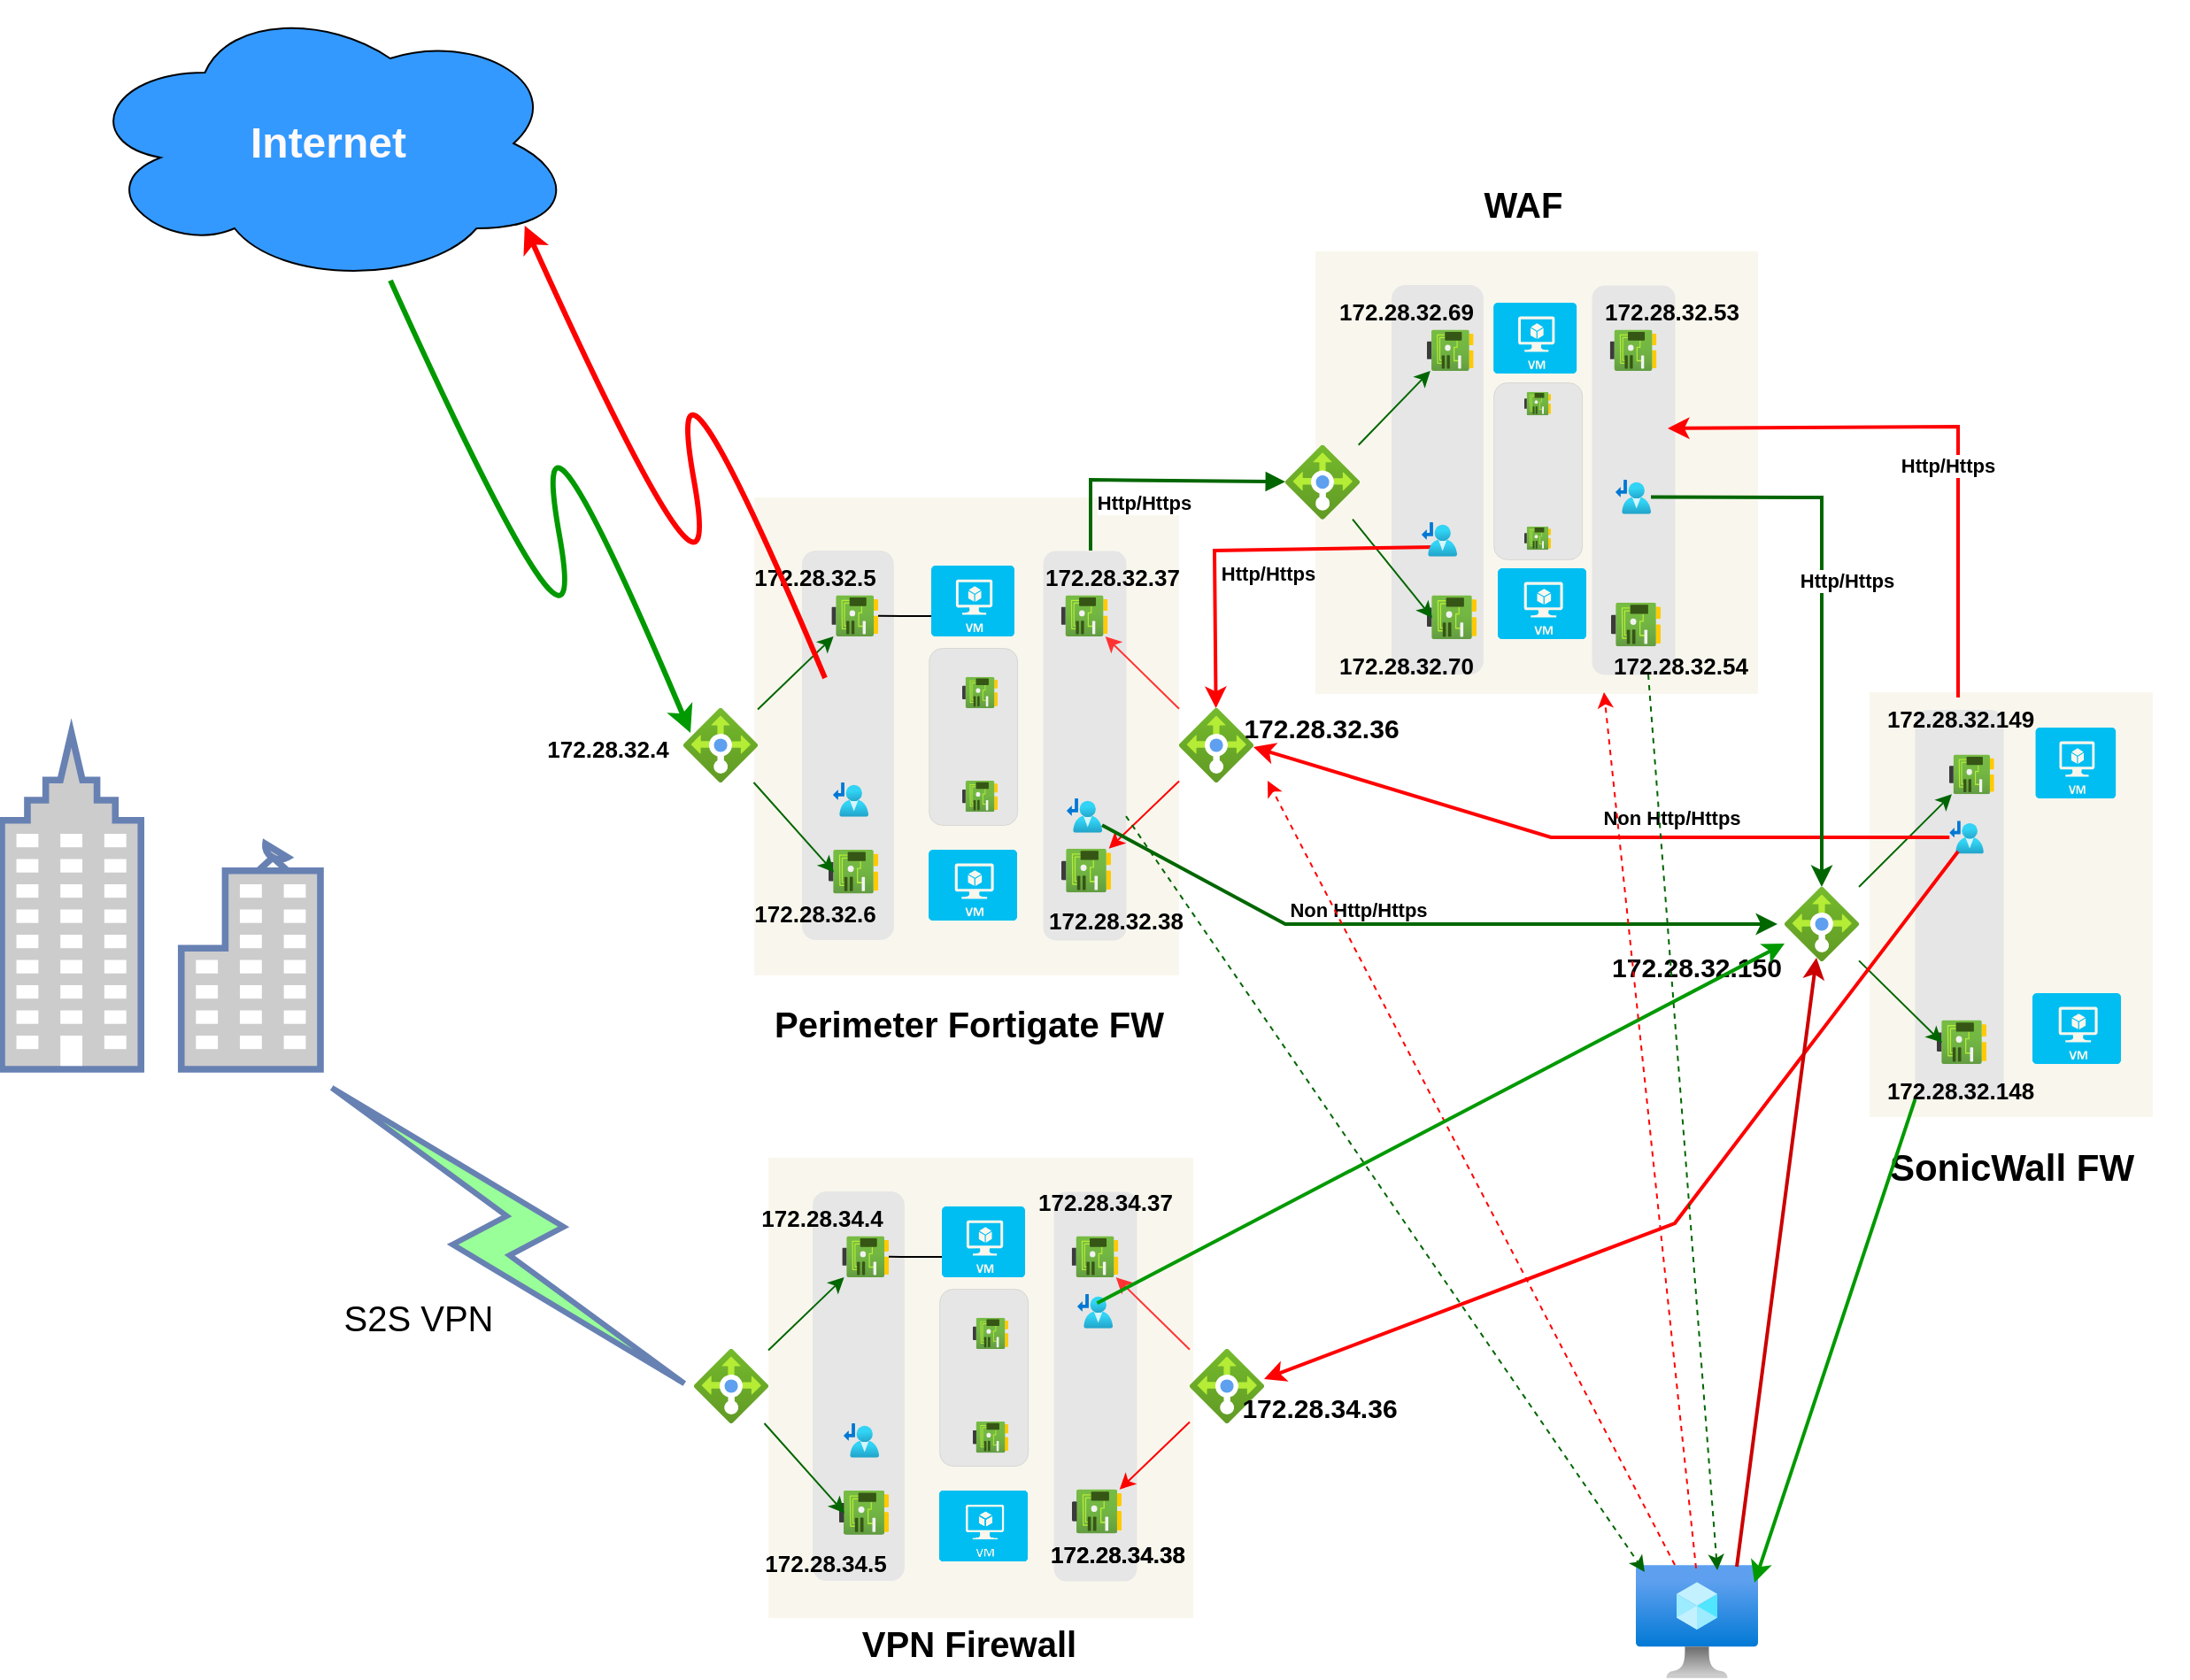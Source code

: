 <mxfile version="20.8.6" type="github">
  <diagram id="i_cl4AShtwmAQDiyPVz0" name="Page-1">
    <mxGraphModel dx="4797" dy="3709" grid="1" gridSize="10" guides="1" tooltips="1" connect="1" arrows="1" fold="1" page="1" pageScale="1" pageWidth="827" pageHeight="1169" background="#ffffff" math="0" shadow="0">
      <root>
        <mxCell id="0" />
        <mxCell id="1" parent="0" />
        <mxCell id="_NbgPAOYJ38VF1XvK5KL-51" value="" style="whiteSpace=wrap;html=1;aspect=fixed;fontSize=24;fillColor=#f9f7ed;strokeColor=none;" parent="1" vertex="1">
          <mxGeometry x="387" y="-49" width="250" height="250" as="geometry" />
        </mxCell>
        <mxCell id="_NbgPAOYJ38VF1XvK5KL-35" value="" style="rounded=0;whiteSpace=wrap;html=1;strokeColor=none;fillColor=#f9f7ed;" parent="1" vertex="1">
          <mxGeometry x="700" y="200" width="160" height="240" as="geometry" />
        </mxCell>
        <mxCell id="_NbgPAOYJ38VF1XvK5KL-33" value="" style="rounded=0;whiteSpace=wrap;html=1;fillColor=#f9f7ed;strokeColor=none;" parent="1" vertex="1">
          <mxGeometry x="70" y="90" width="240" height="270" as="geometry" />
        </mxCell>
        <mxCell id="_NbgPAOYJ38VF1XvK5KL-31" value="" style="rounded=0;whiteSpace=wrap;html=1;dashed=1;dashPattern=1 2;fillColor=#f9f7ed;strokeColor=none;" parent="1" vertex="1">
          <mxGeometry x="78" y="463" width="240" height="260" as="geometry" />
        </mxCell>
        <mxCell id="dSrJtow9eJ3Rqq7BlYT7-24" value="" style="aspect=fixed;html=1;points=[];align=center;image;fontSize=12;image=img/lib/azure2/networking/Load_Balancers.svg;" parent="1" vertex="1">
          <mxGeometry x="30" y="209" width="42" height="42" as="geometry" />
        </mxCell>
        <mxCell id="dSrJtow9eJ3Rqq7BlYT7-30" value="" style="group;" parent="1" vertex="1" connectable="0">
          <mxGeometry x="140" y="130" width="188.58" height="213.71" as="geometry" />
        </mxCell>
        <mxCell id="dSrJtow9eJ3Rqq7BlYT7-40" value="" style="rounded=1;whiteSpace=wrap;html=1;strokeColor=none;fillColor=#E6E6E6;" parent="dSrJtow9eJ3Rqq7BlYT7-30" vertex="1">
          <mxGeometry x="-43" y="-10" width="51.95" height="220" as="geometry" />
        </mxCell>
        <mxCell id="dSrJtow9eJ3Rqq7BlYT7-34" value="" style="rounded=1;whiteSpace=wrap;html=1;strokeColor=none;strokeWidth=0;fillColor=#E6E6E6;" parent="dSrJtow9eJ3Rqq7BlYT7-30" vertex="1">
          <mxGeometry x="93.02" y="-10" width="46.98" height="220" as="geometry" />
        </mxCell>
        <mxCell id="dSrJtow9eJ3Rqq7BlYT7-3" value="" style="verticalLabelPosition=bottom;html=1;verticalAlign=top;align=center;strokeColor=none;fillColor=#00BEF2;shape=mxgraph.azure.virtual_machine;" parent="dSrJtow9eJ3Rqq7BlYT7-30" vertex="1">
          <mxGeometry x="30.004" y="-1.49" width="46.98" height="40" as="geometry" />
        </mxCell>
        <mxCell id="dSrJtow9eJ3Rqq7BlYT7-29" value="" style="aspect=fixed;html=1;points=[];align=center;image;fontSize=12;image=img/lib/azure2/networking/Network_Interfaces.svg;strokeColor=none;" parent="dSrJtow9eJ3Rqq7BlYT7-30" vertex="1">
          <mxGeometry x="103.356" y="15.29" width="26.309" height="23.217" as="geometry" />
        </mxCell>
        <mxCell id="dSrJtow9eJ3Rqq7BlYT7-25" value="" style="aspect=fixed;html=1;points=[];align=center;image;fontSize=12;image=img/lib/azure2/networking/Route_Tables.svg;" parent="dSrJtow9eJ3Rqq7BlYT7-30" vertex="1">
          <mxGeometry x="106.51" y="130" width="20" height="19.38" as="geometry" />
        </mxCell>
        <mxCell id="dSrJtow9eJ3Rqq7BlYT7-58" value="" style="rounded=1;whiteSpace=wrap;html=1;strokeColor=default;strokeWidth=0;fillColor=#E6E6E6;" parent="dSrJtow9eJ3Rqq7BlYT7-30" vertex="1">
          <mxGeometry x="28.58" y="45" width="50" height="100" as="geometry" />
        </mxCell>
        <mxCell id="dSrJtow9eJ3Rqq7BlYT7-26" value="" style="aspect=fixed;html=1;points=[];align=center;image;fontSize=12;image=img/lib/azure2/networking/Network_Interfaces.svg;" parent="dSrJtow9eJ3Rqq7BlYT7-30" vertex="1">
          <mxGeometry x="-28" y="159" width="28" height="24.71" as="geometry" />
        </mxCell>
        <mxCell id="dSrJtow9eJ3Rqq7BlYT7-31" value="" style="group;rotation=90;" parent="dSrJtow9eJ3Rqq7BlYT7-30" vertex="1" connectable="0">
          <mxGeometry x="-11.49" y="159" width="138" height="44.09" as="geometry" />
        </mxCell>
        <mxCell id="dSrJtow9eJ3Rqq7BlYT7-2" value="" style="verticalLabelPosition=bottom;html=1;verticalAlign=top;align=center;strokeColor=none;fillColor=#00BEF2;shape=mxgraph.azure.virtual_machine;" parent="dSrJtow9eJ3Rqq7BlYT7-31" vertex="1">
          <mxGeometry x="40" width="50" height="40" as="geometry" />
        </mxCell>
        <mxCell id="dSrJtow9eJ3Rqq7BlYT7-28" value="" style="aspect=fixed;html=1;points=[];align=center;image;fontSize=12;image=img/lib/azure2/networking/Network_Interfaces.svg;" parent="dSrJtow9eJ3Rqq7BlYT7-31" vertex="1">
          <mxGeometry x="115" y="-0.62" width="28" height="24.71" as="geometry" />
        </mxCell>
        <mxCell id="dSrJtow9eJ3Rqq7BlYT7-32" value="" style="aspect=fixed;html=1;points=[];align=center;image;fontSize=12;image=img/lib/azure2/networking/Network_Interfaces.svg;strokeColor=default;" parent="dSrJtow9eJ3Rqq7BlYT7-31" vertex="1">
          <mxGeometry x="59" y="-39" width="20" height="17.64" as="geometry" />
        </mxCell>
        <mxCell id="dSrJtow9eJ3Rqq7BlYT7-33" value="" style="aspect=fixed;html=1;points=[];align=center;image;fontSize=12;image=img/lib/azure2/networking/Network_Interfaces.svg;" parent="dSrJtow9eJ3Rqq7BlYT7-30" vertex="1">
          <mxGeometry x="47.51" y="61.35" width="20" height="17.65" as="geometry" />
        </mxCell>
        <mxCell id="dSrJtow9eJ3Rqq7BlYT7-27" value="" style="aspect=fixed;html=1;points=[];align=center;image;fontSize=12;image=img/lib/azure2/networking/Network_Interfaces.svg;" parent="dSrJtow9eJ3Rqq7BlYT7-30" vertex="1">
          <mxGeometry x="-26.31" y="15.29" width="26.309" height="23.217" as="geometry" />
        </mxCell>
        <mxCell id="dSrJtow9eJ3Rqq7BlYT7-137" value="" style="endArrow=none;html=1;rounded=0;shadow=0;strokeColor=#000000;strokeWidth=1;fillColor=#FF0000;entryX=0;entryY=0.712;entryDx=0;entryDy=0;entryPerimeter=0;" parent="dSrJtow9eJ3Rqq7BlYT7-30" source="dSrJtow9eJ3Rqq7BlYT7-27" target="dSrJtow9eJ3Rqq7BlYT7-3" edge="1">
          <mxGeometry width="50" height="50" relative="1" as="geometry">
            <mxPoint x="60" y="-80" as="sourcePoint" />
            <mxPoint x="110" y="-130" as="targetPoint" />
          </mxGeometry>
        </mxCell>
        <mxCell id="_NbgPAOYJ38VF1XvK5KL-57" value="172.28.32.37" style="text;html=1;align=center;verticalAlign=middle;resizable=0;points=[];autosize=1;strokeColor=none;fillColor=none;fontStyle=1;fontSize=13;" parent="dSrJtow9eJ3Rqq7BlYT7-30" vertex="1">
          <mxGeometry x="81.98" y="-10" width="100" height="30" as="geometry" />
        </mxCell>
        <mxCell id="_NbgPAOYJ38VF1XvK5KL-58" value="172.28.32.38" style="text;html=1;align=center;verticalAlign=middle;resizable=0;points=[];autosize=1;strokeColor=none;fillColor=none;fontStyle=1;fontSize=13;" parent="dSrJtow9eJ3Rqq7BlYT7-30" vertex="1">
          <mxGeometry x="83.58" y="183.71" width="100" height="30" as="geometry" />
        </mxCell>
        <mxCell id="_NbgPAOYJ38VF1XvK5KL-59" value="172.28.32.5" style="text;html=1;align=center;verticalAlign=middle;resizable=0;points=[];autosize=1;strokeColor=none;fillColor=none;fontStyle=1;fontSize=13;" parent="dSrJtow9eJ3Rqq7BlYT7-30" vertex="1">
          <mxGeometry x="-81.05" y="-10" width="90" height="30" as="geometry" />
        </mxCell>
        <mxCell id="_NbgPAOYJ38VF1XvK5KL-60" value="172.28.32.6" style="text;html=1;align=center;verticalAlign=middle;resizable=0;points=[];autosize=1;strokeColor=none;fillColor=none;fontStyle=1;fontSize=13;" parent="dSrJtow9eJ3Rqq7BlYT7-30" vertex="1">
          <mxGeometry x="-81.05" y="180" width="90" height="30" as="geometry" />
        </mxCell>
        <mxCell id="dSrJtow9eJ3Rqq7BlYT7-49" value="" style="aspect=fixed;html=1;points=[];align=center;image;fontSize=12;image=img/lib/azure2/networking/Route_Tables.svg;" parent="1" vertex="1">
          <mxGeometry x="114.51" y="251" width="20" height="19.38" as="geometry" />
        </mxCell>
        <mxCell id="dSrJtow9eJ3Rqq7BlYT7-50" value="" style="edgeStyle=none;orthogonalLoop=1;jettySize=auto;html=1;rounded=0;strokeColor=#006600;" parent="1" source="dSrJtow9eJ3Rqq7BlYT7-24" target="dSrJtow9eJ3Rqq7BlYT7-27" edge="1">
          <mxGeometry width="80" relative="1" as="geometry">
            <mxPoint x="10" y="140" as="sourcePoint" />
            <mxPoint x="90" y="140" as="targetPoint" />
            <Array as="points" />
          </mxGeometry>
        </mxCell>
        <mxCell id="dSrJtow9eJ3Rqq7BlYT7-51" value="" style="endArrow=classic;html=1;rounded=0;entryX=0.107;entryY=0.514;entryDx=0;entryDy=0;entryPerimeter=0;strokeColor=#006600;" parent="1" source="dSrJtow9eJ3Rqq7BlYT7-24" target="dSrJtow9eJ3Rqq7BlYT7-26" edge="1">
          <mxGeometry width="50" height="50" relative="1" as="geometry">
            <mxPoint x="70" y="451" as="sourcePoint" />
            <mxPoint x="120" y="401" as="targetPoint" />
          </mxGeometry>
        </mxCell>
        <mxCell id="dSrJtow9eJ3Rqq7BlYT7-55" value="" style="aspect=fixed;html=1;points=[];align=center;image;fontSize=12;image=img/lib/azure2/networking/Load_Balancers.svg;" parent="1" vertex="1">
          <mxGeometry x="310" y="209" width="42" height="42" as="geometry" />
        </mxCell>
        <mxCell id="dSrJtow9eJ3Rqq7BlYT7-56" value="" style="edgeStyle=none;orthogonalLoop=1;jettySize=auto;html=1;rounded=0;strokeColor=#FF3333;" parent="1" source="dSrJtow9eJ3Rqq7BlYT7-55" target="dSrJtow9eJ3Rqq7BlYT7-29" edge="1">
          <mxGeometry width="80" relative="1" as="geometry">
            <mxPoint x="290" y="137.98" as="sourcePoint" />
            <mxPoint x="430" y="175.029" as="targetPoint" />
            <Array as="points" />
          </mxGeometry>
        </mxCell>
        <mxCell id="dSrJtow9eJ3Rqq7BlYT7-57" value="" style="endArrow=classic;html=1;rounded=0;strokeColor=#FF0000;" parent="1" source="dSrJtow9eJ3Rqq7BlYT7-55" target="dSrJtow9eJ3Rqq7BlYT7-28" edge="1">
          <mxGeometry width="50" height="50" relative="1" as="geometry">
            <mxPoint x="350" y="448.98" as="sourcePoint" />
            <mxPoint x="432.996" y="316.971" as="targetPoint" />
          </mxGeometry>
        </mxCell>
        <mxCell id="dSrJtow9eJ3Rqq7BlYT7-59" value="" style="aspect=fixed;html=1;points=[];align=center;image;fontSize=12;image=img/lib/azure2/networking/Load_Balancers.svg;" parent="1" vertex="1">
          <mxGeometry x="370" y="60.36" width="42" height="42" as="geometry" />
        </mxCell>
        <mxCell id="dSrJtow9eJ3Rqq7BlYT7-60" value="" style="group;" parent="1" vertex="1" connectable="0">
          <mxGeometry x="450" y="-20" width="193.02" height="220" as="geometry" />
        </mxCell>
        <mxCell id="dSrJtow9eJ3Rqq7BlYT7-61" value="" style="rounded=1;whiteSpace=wrap;html=1;strokeColor=none;fillColor=#E6E6E6;" parent="dSrJtow9eJ3Rqq7BlYT7-60" vertex="1">
          <mxGeometry x="-20" y="-10" width="51.95" height="220" as="geometry" />
        </mxCell>
        <mxCell id="dSrJtow9eJ3Rqq7BlYT7-62" value="" style="rounded=1;whiteSpace=wrap;html=1;strokeColor=none;strokeWidth=0;fillColor=#E6E6E6;" parent="dSrJtow9eJ3Rqq7BlYT7-60" vertex="1">
          <mxGeometry x="93.02" y="-10" width="46.98" height="220" as="geometry" />
        </mxCell>
        <mxCell id="dSrJtow9eJ3Rqq7BlYT7-63" value="" style="verticalLabelPosition=bottom;html=1;verticalAlign=top;align=center;strokeColor=none;fillColor=#00BEF2;shape=mxgraph.azure.virtual_machine;" parent="dSrJtow9eJ3Rqq7BlYT7-60" vertex="1">
          <mxGeometry x="37.584" width="46.98" height="40" as="geometry" />
        </mxCell>
        <mxCell id="dSrJtow9eJ3Rqq7BlYT7-64" value="" style="aspect=fixed;html=1;points=[];align=center;image;fontSize=12;image=img/lib/azure2/networking/Network_Interfaces.svg;" parent="dSrJtow9eJ3Rqq7BlYT7-60" vertex="1">
          <mxGeometry y="15.29" width="26.309" height="23.217" as="geometry" />
        </mxCell>
        <mxCell id="dSrJtow9eJ3Rqq7BlYT7-65" value="" style="aspect=fixed;html=1;points=[];align=center;image;fontSize=12;image=img/lib/azure2/networking/Network_Interfaces.svg;strokeColor=none;" parent="dSrJtow9eJ3Rqq7BlYT7-60" vertex="1">
          <mxGeometry x="103.356" y="15.29" width="26.309" height="23.217" as="geometry" />
        </mxCell>
        <mxCell id="dSrJtow9eJ3Rqq7BlYT7-66" value="" style="aspect=fixed;html=1;points=[];align=center;image;fontSize=12;image=img/lib/azure2/networking/Route_Tables.svg;" parent="dSrJtow9eJ3Rqq7BlYT7-60" vertex="1">
          <mxGeometry x="106.51" y="100" width="20" height="19.38" as="geometry" />
        </mxCell>
        <mxCell id="dSrJtow9eJ3Rqq7BlYT7-67" value="" style="rounded=1;whiteSpace=wrap;html=1;strokeColor=default;strokeWidth=0;fillColor=#E6E6E6;" parent="dSrJtow9eJ3Rqq7BlYT7-60" vertex="1">
          <mxGeometry x="37.58" y="45" width="50" height="100" as="geometry" />
        </mxCell>
        <mxCell id="_NbgPAOYJ38VF1XvK5KL-69" value="172.28.32.69" style="text;html=1;align=center;verticalAlign=middle;resizable=0;points=[];autosize=1;strokeColor=none;fillColor=none;fontStyle=1;fontSize=13;" parent="dSrJtow9eJ3Rqq7BlYT7-60" vertex="1">
          <mxGeometry x="-62.42" y="-10" width="100" height="30" as="geometry" />
        </mxCell>
        <mxCell id="_NbgPAOYJ38VF1XvK5KL-70" value="172.28.32.70" style="text;html=1;align=center;verticalAlign=middle;resizable=0;points=[];autosize=1;strokeColor=none;fillColor=none;fontStyle=1;fontSize=13;" parent="dSrJtow9eJ3Rqq7BlYT7-60" vertex="1">
          <mxGeometry x="-62.42" y="190" width="100" height="30" as="geometry" />
        </mxCell>
        <mxCell id="_NbgPAOYJ38VF1XvK5KL-71" value="172.28.32.53" style="text;html=1;align=center;verticalAlign=middle;resizable=0;points=[];autosize=1;strokeColor=none;fillColor=none;fontStyle=1;fontSize=13;" parent="dSrJtow9eJ3Rqq7BlYT7-60" vertex="1">
          <mxGeometry x="87.58" y="-10" width="100" height="30" as="geometry" />
        </mxCell>
        <mxCell id="_NbgPAOYJ38VF1XvK5KL-72" value="172.28.32.54" style="text;html=1;align=center;verticalAlign=middle;resizable=0;points=[];autosize=1;strokeColor=none;fillColor=none;fontStyle=1;fontSize=13;" parent="dSrJtow9eJ3Rqq7BlYT7-60" vertex="1">
          <mxGeometry x="93.02" y="190" width="100" height="30" as="geometry" />
        </mxCell>
        <mxCell id="dSrJtow9eJ3Rqq7BlYT7-68" value="" style="group;rotation=90;" parent="1" vertex="1" connectable="0">
          <mxGeometry x="450" y="130" width="138" height="44.09" as="geometry" />
        </mxCell>
        <mxCell id="dSrJtow9eJ3Rqq7BlYT7-69" value="" style="verticalLabelPosition=bottom;html=1;verticalAlign=top;align=center;strokeColor=none;fillColor=#00BEF2;shape=mxgraph.azure.virtual_machine;" parent="dSrJtow9eJ3Rqq7BlYT7-68" vertex="1">
          <mxGeometry x="40" width="50" height="40" as="geometry" />
        </mxCell>
        <mxCell id="dSrJtow9eJ3Rqq7BlYT7-70" value="" style="aspect=fixed;html=1;points=[];align=center;image;fontSize=12;image=img/lib/azure2/networking/Network_Interfaces.svg;" parent="dSrJtow9eJ3Rqq7BlYT7-68" vertex="1">
          <mxGeometry y="15.29" width="28" height="24.71" as="geometry" />
        </mxCell>
        <mxCell id="dSrJtow9eJ3Rqq7BlYT7-71" value="" style="aspect=fixed;html=1;points=[];align=center;image;fontSize=12;image=img/lib/azure2/networking/Network_Interfaces.svg;" parent="dSrJtow9eJ3Rqq7BlYT7-68" vertex="1">
          <mxGeometry x="104" y="19.38" width="28" height="24.71" as="geometry" />
        </mxCell>
        <mxCell id="dSrJtow9eJ3Rqq7BlYT7-72" value="" style="aspect=fixed;html=1;points=[];align=center;image;fontSize=12;image=img/lib/azure2/networking/Network_Interfaces.svg;strokeColor=default;" parent="1" vertex="1">
          <mxGeometry x="505" y="106.36" width="15" height="13.23" as="geometry" />
        </mxCell>
        <mxCell id="dSrJtow9eJ3Rqq7BlYT7-73" value="" style="aspect=fixed;html=1;points=[];align=center;image;fontSize=12;image=img/lib/azure2/networking/Network_Interfaces.svg;" parent="1" vertex="1">
          <mxGeometry x="505" y="30.35" width="15" height="13.24" as="geometry" />
        </mxCell>
        <mxCell id="dSrJtow9eJ3Rqq7BlYT7-75" value="" style="edgeStyle=none;orthogonalLoop=1;jettySize=auto;html=1;rounded=0;strokeColor=#006600;" parent="1" source="dSrJtow9eJ3Rqq7BlYT7-59" target="dSrJtow9eJ3Rqq7BlYT7-64" edge="1">
          <mxGeometry width="80" relative="1" as="geometry">
            <mxPoint x="310" y="-21" as="sourcePoint" />
            <mxPoint x="390" y="-21" as="targetPoint" />
            <Array as="points" />
          </mxGeometry>
        </mxCell>
        <mxCell id="dSrJtow9eJ3Rqq7BlYT7-76" value="" style="endArrow=classic;html=1;rounded=0;entryX=0.107;entryY=0.514;entryDx=0;entryDy=0;entryPerimeter=0;strokeColor=#006600;" parent="1" source="dSrJtow9eJ3Rqq7BlYT7-59" target="dSrJtow9eJ3Rqq7BlYT7-70" edge="1">
          <mxGeometry width="50" height="50" relative="1" as="geometry">
            <mxPoint x="370" y="290" as="sourcePoint" />
            <mxPoint x="420" y="240" as="targetPoint" />
          </mxGeometry>
        </mxCell>
        <mxCell id="dSrJtow9eJ3Rqq7BlYT7-101" value="" style="aspect=fixed;html=1;points=[];align=center;image;fontSize=12;image=img/lib/azure2/networking/Load_Balancers.svg;" parent="1" vertex="1">
          <mxGeometry x="652" y="310" width="42" height="42" as="geometry" />
        </mxCell>
        <mxCell id="dSrJtow9eJ3Rqq7BlYT7-102" value="" style="group;" parent="1" vertex="1" connectable="0">
          <mxGeometry x="745" y="220" width="135" height="220" as="geometry" />
        </mxCell>
        <mxCell id="dSrJtow9eJ3Rqq7BlYT7-103" value="" style="rounded=1;whiteSpace=wrap;html=1;strokeColor=none;fillColor=#E6E6E6;" parent="dSrJtow9eJ3Rqq7BlYT7-102" vertex="1">
          <mxGeometry x="-19.286" y="-10" width="50.095" height="220" as="geometry" />
        </mxCell>
        <mxCell id="dSrJtow9eJ3Rqq7BlYT7-105" value="" style="verticalLabelPosition=bottom;html=1;verticalAlign=top;align=center;strokeColor=none;fillColor=#00BEF2;shape=mxgraph.azure.virtual_machine;" parent="dSrJtow9eJ3Rqq7BlYT7-102" vertex="1">
          <mxGeometry x="48.777" width="45.302" height="40" as="geometry" />
        </mxCell>
        <mxCell id="dSrJtow9eJ3Rqq7BlYT7-106" value="" style="aspect=fixed;html=1;points=[];align=center;image;fontSize=12;image=img/lib/azure2/networking/Network_Interfaces.svg;" parent="dSrJtow9eJ3Rqq7BlYT7-102" vertex="1">
          <mxGeometry y="15.29" width="25.369" height="22.388" as="geometry" />
        </mxCell>
        <mxCell id="dSrJtow9eJ3Rqq7BlYT7-116" value="" style="aspect=fixed;html=1;points=[];align=center;image;fontSize=12;image=img/lib/azure2/networking/Route_Tables.svg;" parent="dSrJtow9eJ3Rqq7BlYT7-102" vertex="1">
          <mxGeometry x="0.145" y="52.62" width="19.286" height="18.688" as="geometry" />
        </mxCell>
        <mxCell id="_NbgPAOYJ38VF1XvK5KL-55" value="172.28.32.149" style="text;html=1;align=center;verticalAlign=middle;resizable=0;points=[];autosize=1;strokeColor=none;fillColor=none;fontStyle=1;fontSize=13;" parent="dSrJtow9eJ3Rqq7BlYT7-102" vertex="1">
          <mxGeometry x="-49.24" y="-20" width="110" height="30" as="geometry" />
        </mxCell>
        <mxCell id="_NbgPAOYJ38VF1XvK5KL-56" value="172.28.32.148" style="text;html=1;align=center;verticalAlign=middle;resizable=0;points=[];autosize=1;strokeColor=none;fillColor=none;fontStyle=1;fontSize=13;" parent="dSrJtow9eJ3Rqq7BlYT7-102" vertex="1">
          <mxGeometry x="-49.24" y="190" width="110" height="30" as="geometry" />
        </mxCell>
        <mxCell id="dSrJtow9eJ3Rqq7BlYT7-110" value="" style="group;rotation=90;" parent="1" vertex="1" connectable="0">
          <mxGeometry x="738" y="370" width="138" height="44.09" as="geometry" />
        </mxCell>
        <mxCell id="dSrJtow9eJ3Rqq7BlYT7-111" value="" style="verticalLabelPosition=bottom;html=1;verticalAlign=top;align=center;strokeColor=none;fillColor=#00BEF2;shape=mxgraph.azure.virtual_machine;" parent="dSrJtow9eJ3Rqq7BlYT7-110" vertex="1">
          <mxGeometry x="54" width="50" height="40" as="geometry" />
        </mxCell>
        <mxCell id="dSrJtow9eJ3Rqq7BlYT7-112" value="" style="aspect=fixed;html=1;points=[];align=center;image;fontSize=12;image=img/lib/azure2/networking/Network_Interfaces.svg;" parent="dSrJtow9eJ3Rqq7BlYT7-110" vertex="1">
          <mxGeometry y="15.29" width="28" height="24.71" as="geometry" />
        </mxCell>
        <mxCell id="dSrJtow9eJ3Rqq7BlYT7-117" value="" style="edgeStyle=none;orthogonalLoop=1;jettySize=auto;html=1;rounded=0;strokeColor=#006600;" parent="1" source="dSrJtow9eJ3Rqq7BlYT7-101" target="dSrJtow9eJ3Rqq7BlYT7-106" edge="1">
          <mxGeometry width="80" relative="1" as="geometry">
            <mxPoint x="600" y="219" as="sourcePoint" />
            <mxPoint x="680" y="219" as="targetPoint" />
            <Array as="points" />
          </mxGeometry>
        </mxCell>
        <mxCell id="dSrJtow9eJ3Rqq7BlYT7-118" value="" style="endArrow=classic;html=1;rounded=0;entryX=0.107;entryY=0.514;entryDx=0;entryDy=0;entryPerimeter=0;strokeColor=#006600;" parent="1" source="dSrJtow9eJ3Rqq7BlYT7-101" target="dSrJtow9eJ3Rqq7BlYT7-112" edge="1">
          <mxGeometry width="50" height="50" relative="1" as="geometry">
            <mxPoint x="660" y="530" as="sourcePoint" />
            <mxPoint x="710" y="480" as="targetPoint" />
          </mxGeometry>
        </mxCell>
        <mxCell id="dSrJtow9eJ3Rqq7BlYT7-122" value="" style="endArrow=classic;html=1;rounded=0;strokeColor=#006600;fillColor=#006600;entryX=-0.095;entryY=0.5;entryDx=0;entryDy=0;entryPerimeter=0;strokeWidth=2;" parent="1" source="dSrJtow9eJ3Rqq7BlYT7-25" target="dSrJtow9eJ3Rqq7BlYT7-101" edge="1">
          <mxGeometry width="50" height="50" relative="1" as="geometry">
            <mxPoint x="276.51" y="249.19" as="sourcePoint" />
            <mxPoint x="586.51" y="249.19" as="targetPoint" />
            <Array as="points">
              <mxPoint x="370" y="331" />
            </Array>
          </mxGeometry>
        </mxCell>
        <mxCell id="dSrJtow9eJ3Rqq7BlYT7-123" value="Non Http/Https" style="edgeLabel;html=1;align=center;verticalAlign=top;resizable=0;points=[];fontStyle=1;horizontal=1;" parent="dSrJtow9eJ3Rqq7BlYT7-122" vertex="1" connectable="0">
          <mxGeometry x="-0.245" relative="1" as="geometry">
            <mxPoint x="9" y="-21" as="offset" />
          </mxGeometry>
        </mxCell>
        <mxCell id="dSrJtow9eJ3Rqq7BlYT7-124" value="" style="endArrow=classic;html=1;rounded=0;strokeColor=#FF0000;fillColor=#FF0000;entryX=1;entryY=0.524;entryDx=0;entryDy=0;entryPerimeter=0;strokeWidth=2;" parent="1" source="dSrJtow9eJ3Rqq7BlYT7-116" target="dSrJtow9eJ3Rqq7BlYT7-55" edge="1">
          <mxGeometry width="50" height="50" relative="1" as="geometry">
            <mxPoint x="480" y="470" as="sourcePoint" />
            <mxPoint x="851.5" y="551.81" as="targetPoint" />
            <Array as="points">
              <mxPoint x="520" y="282" />
            </Array>
          </mxGeometry>
        </mxCell>
        <mxCell id="dSrJtow9eJ3Rqq7BlYT7-125" value="Non Http/Https" style="edgeLabel;html=1;align=center;verticalAlign=top;resizable=0;points=[];fontStyle=1;horizontal=1;" parent="dSrJtow9eJ3Rqq7BlYT7-124" vertex="1" connectable="0">
          <mxGeometry x="-0.245" relative="1" as="geometry">
            <mxPoint x="-6" y="-24" as="offset" />
          </mxGeometry>
        </mxCell>
        <mxCell id="dSrJtow9eJ3Rqq7BlYT7-126" value="" style="endArrow=block;html=1;rounded=0;strokeColor=#006600;fillColor=#006600;strokeWidth=2;shadow=0;" parent="1" target="dSrJtow9eJ3Rqq7BlYT7-59" edge="1">
          <mxGeometry width="50" height="50" relative="1" as="geometry">
            <mxPoint x="260" y="120" as="sourcePoint" />
            <mxPoint x="340" y="70" as="targetPoint" />
            <Array as="points">
              <mxPoint x="260" y="80" />
            </Array>
          </mxGeometry>
        </mxCell>
        <mxCell id="dSrJtow9eJ3Rqq7BlYT7-127" value="Http/Https" style="edgeLabel;html=1;align=center;verticalAlign=top;resizable=0;points=[];fontStyle=1;horizontal=1;" parent="dSrJtow9eJ3Rqq7BlYT7-126" vertex="1" connectable="0">
          <mxGeometry x="-0.245" relative="1" as="geometry">
            <mxPoint x="13" as="offset" />
          </mxGeometry>
        </mxCell>
        <mxCell id="dSrJtow9eJ3Rqq7BlYT7-130" value="" style="endArrow=classic;html=1;rounded=0;strokeColor=#FF0000;fillColor=#FF0000;exitX=0.4;exitY=0.722;exitDx=0;exitDy=0;exitPerimeter=0;strokeWidth=2;" parent="1" source="dSrJtow9eJ3Rqq7BlYT7-145" target="dSrJtow9eJ3Rqq7BlYT7-55" edge="1">
          <mxGeometry width="50" height="50" relative="1" as="geometry">
            <mxPoint x="434.984" y="170.0" as="sourcePoint" />
            <mxPoint x="347.02" y="182.992" as="targetPoint" />
            <Array as="points">
              <mxPoint x="330" y="120" />
            </Array>
          </mxGeometry>
        </mxCell>
        <mxCell id="dSrJtow9eJ3Rqq7BlYT7-131" value="Http/Https" style="edgeLabel;html=1;align=center;verticalAlign=top;resizable=0;points=[];fontStyle=1;horizontal=1;" parent="dSrJtow9eJ3Rqq7BlYT7-130" vertex="1" connectable="0">
          <mxGeometry x="-0.245" relative="1" as="geometry">
            <mxPoint x="-14" y="1" as="offset" />
          </mxGeometry>
        </mxCell>
        <mxCell id="dSrJtow9eJ3Rqq7BlYT7-134" value="" style="endArrow=classic;html=1;rounded=0;strokeColor=#006600;fillColor=#006600;strokeWidth=2;" parent="1" source="dSrJtow9eJ3Rqq7BlYT7-66" target="dSrJtow9eJ3Rqq7BlYT7-101" edge="1">
          <mxGeometry width="50" height="50" relative="1" as="geometry">
            <mxPoint x="740" y="80" as="sourcePoint" />
            <mxPoint x="1111.5" y="161.81" as="targetPoint" />
            <Array as="points">
              <mxPoint x="673" y="90" />
            </Array>
          </mxGeometry>
        </mxCell>
        <mxCell id="dSrJtow9eJ3Rqq7BlYT7-135" value="Http/Https" style="edgeLabel;html=1;align=center;verticalAlign=top;resizable=0;points=[];fontStyle=1;horizontal=1;" parent="dSrJtow9eJ3Rqq7BlYT7-134" vertex="1" connectable="0">
          <mxGeometry x="-0.245" relative="1" as="geometry">
            <mxPoint x="14" y="11" as="offset" />
          </mxGeometry>
        </mxCell>
        <mxCell id="dSrJtow9eJ3Rqq7BlYT7-139" value="Internet" style="ellipse;shape=cloud;whiteSpace=wrap;html=1;align=center;fillColor=#3399FF;fontColor=#FFFAFB;fontStyle=1;fontSize=24;" parent="1" vertex="1">
          <mxGeometry x="-310" y="-190" width="279" height="160" as="geometry" />
        </mxCell>
        <mxCell id="dSrJtow9eJ3Rqq7BlYT7-144" value="" style="curved=1;endArrow=classic;html=1;rounded=0;entryX=0.095;entryY=0.333;entryDx=0;entryDy=0;entryPerimeter=0;strokeWidth=3;strokeColor=#009900;endFill=1;startArrow=none;startFill=0;" parent="1" source="dSrJtow9eJ3Rqq7BlYT7-139" target="dSrJtow9eJ3Rqq7BlYT7-24" edge="1">
          <mxGeometry width="50" height="50" relative="1" as="geometry">
            <mxPoint x="-84" y="180" as="sourcePoint" />
            <mxPoint x="-34" y="130" as="targetPoint" />
            <Array as="points">
              <mxPoint x="-20" y="223" />
              <mxPoint x="-60" />
            </Array>
          </mxGeometry>
        </mxCell>
        <mxCell id="dSrJtow9eJ3Rqq7BlYT7-145" value="" style="aspect=fixed;html=1;points=[];align=center;image;fontSize=12;image=img/lib/azure2/networking/Route_Tables.svg;" parent="1" vertex="1">
          <mxGeometry x="447" y="104" width="20" height="19.38" as="geometry" />
        </mxCell>
        <mxCell id="dSrJtow9eJ3Rqq7BlYT7-147" value="" style="endArrow=classic;html=1;rounded=0;strokeColor=#FF0000;fillColor=#FF0000;entryX=0.915;entryY=0.368;entryDx=0;entryDy=0;entryPerimeter=0;strokeWidth=2;exitX=0.485;exitY=-0.032;exitDx=0;exitDy=0;exitPerimeter=0;" parent="1" source="dSrJtow9eJ3Rqq7BlYT7-103" target="dSrJtow9eJ3Rqq7BlYT7-62" edge="1">
          <mxGeometry width="50" height="50" relative="1" as="geometry">
            <mxPoint x="810" as="sourcePoint" />
            <mxPoint x="416.855" y="-50.957" as="targetPoint" />
            <Array as="points">
              <mxPoint x="750" y="50" />
            </Array>
          </mxGeometry>
        </mxCell>
        <mxCell id="dSrJtow9eJ3Rqq7BlYT7-148" value="Http/Https" style="edgeLabel;html=1;align=center;verticalAlign=top;resizable=0;points=[];fontStyle=1;horizontal=1;" parent="dSrJtow9eJ3Rqq7BlYT7-147" vertex="1" connectable="0">
          <mxGeometry x="-0.245" relative="1" as="geometry">
            <mxPoint x="-6" y="-24" as="offset" />
          </mxGeometry>
        </mxCell>
        <mxCell id="_NbgPAOYJ38VF1XvK5KL-1" value="" style="aspect=fixed;html=1;points=[];align=center;image;fontSize=12;image=img/lib/azure2/compute/Virtual_Machine.svg;" parent="1" vertex="1">
          <mxGeometry x="568" y="693" width="69" height="64" as="geometry" />
        </mxCell>
        <mxCell id="_NbgPAOYJ38VF1XvK5KL-2" value="" style="endArrow=classic;html=1;rounded=0;strokeColor=#FF0000;dashed=1;exitX=0.319;exitY=0;exitDx=0;exitDy=0;exitPerimeter=0;" parent="1" source="_NbgPAOYJ38VF1XvK5KL-1" edge="1">
          <mxGeometry width="50" height="50" relative="1" as="geometry">
            <mxPoint x="590" y="550" as="sourcePoint" />
            <mxPoint x="360" y="250" as="targetPoint" />
          </mxGeometry>
        </mxCell>
        <mxCell id="_NbgPAOYJ38VF1XvK5KL-4" value="172.28.32.150" style="text;html=1;align=center;verticalAlign=middle;resizable=0;points=[];autosize=1;strokeColor=none;fillColor=none;fontStyle=1;fontSize=15;" parent="1" vertex="1">
          <mxGeometry x="542" y="340" width="120" height="30" as="geometry" />
        </mxCell>
        <mxCell id="_NbgPAOYJ38VF1XvK5KL-5" value="172.28.32.36" style="text;html=1;align=center;verticalAlign=middle;resizable=0;points=[];autosize=1;strokeColor=none;fillColor=none;fontStyle=1;fontSize=15;" parent="1" vertex="1">
          <mxGeometry x="335" y="205" width="110" height="30" as="geometry" />
        </mxCell>
        <mxCell id="_NbgPAOYJ38VF1XvK5KL-6" value="" style="aspect=fixed;html=1;points=[];align=center;image;fontSize=12;image=img/lib/azure2/networking/Load_Balancers.svg;" parent="1" vertex="1">
          <mxGeometry x="36" y="571.004" width="42" height="42" as="geometry" />
        </mxCell>
        <mxCell id="_NbgPAOYJ38VF1XvK5KL-7" value="" style="group;" parent="1" vertex="1" connectable="0">
          <mxGeometry x="146" y="492.004" width="178.58" height="220.996" as="geometry" />
        </mxCell>
        <mxCell id="_NbgPAOYJ38VF1XvK5KL-8" value="" style="rounded=1;whiteSpace=wrap;html=1;strokeColor=none;fillColor=#E6E6E6;" parent="_NbgPAOYJ38VF1XvK5KL-7" vertex="1">
          <mxGeometry x="-43" y="-10" width="51.95" height="220" as="geometry" />
        </mxCell>
        <mxCell id="_NbgPAOYJ38VF1XvK5KL-9" value="" style="rounded=1;whiteSpace=wrap;html=1;strokeColor=none;strokeWidth=0;fillColor=#E6E6E6;" parent="_NbgPAOYJ38VF1XvK5KL-7" vertex="1">
          <mxGeometry x="93.02" y="-10" width="46.98" height="220" as="geometry" />
        </mxCell>
        <mxCell id="_NbgPAOYJ38VF1XvK5KL-12" value="" style="aspect=fixed;html=1;points=[];align=center;image;fontSize=12;image=img/lib/azure2/networking/Route_Tables.svg;" parent="_NbgPAOYJ38VF1XvK5KL-7" vertex="1">
          <mxGeometry x="106.51" y="48" width="20" height="19.38" as="geometry" />
        </mxCell>
        <mxCell id="_NbgPAOYJ38VF1XvK5KL-13" value="" style="rounded=1;whiteSpace=wrap;html=1;strokeColor=default;strokeWidth=0;fillColor=#E6E6E6;" parent="_NbgPAOYJ38VF1XvK5KL-7" vertex="1">
          <mxGeometry x="28.58" y="45" width="50" height="100" as="geometry" />
        </mxCell>
        <mxCell id="_NbgPAOYJ38VF1XvK5KL-14" value="" style="aspect=fixed;html=1;points=[];align=center;image;fontSize=12;image=img/lib/azure2/networking/Network_Interfaces.svg;" parent="_NbgPAOYJ38VF1XvK5KL-7" vertex="1">
          <mxGeometry x="-28" y="159" width="28" height="24.71" as="geometry" />
        </mxCell>
        <mxCell id="_NbgPAOYJ38VF1XvK5KL-15" value="" style="group;rotation=90;" parent="_NbgPAOYJ38VF1XvK5KL-7" vertex="1" connectable="0">
          <mxGeometry x="-11.49" y="159" width="138" height="44.09" as="geometry" />
        </mxCell>
        <mxCell id="_NbgPAOYJ38VF1XvK5KL-16" value="" style="verticalLabelPosition=bottom;html=1;verticalAlign=top;align=center;strokeColor=none;fillColor=#00BEF2;shape=mxgraph.azure.virtual_machine;" parent="_NbgPAOYJ38VF1XvK5KL-15" vertex="1">
          <mxGeometry x="40" width="50" height="40" as="geometry" />
        </mxCell>
        <mxCell id="_NbgPAOYJ38VF1XvK5KL-17" value="" style="aspect=fixed;html=1;points=[];align=center;image;fontSize=12;image=img/lib/azure2/networking/Network_Interfaces.svg;" parent="_NbgPAOYJ38VF1XvK5KL-15" vertex="1">
          <mxGeometry x="115" y="-0.62" width="28" height="24.71" as="geometry" />
        </mxCell>
        <mxCell id="_NbgPAOYJ38VF1XvK5KL-18" value="" style="aspect=fixed;html=1;points=[];align=center;image;fontSize=12;image=img/lib/azure2/networking/Network_Interfaces.svg;strokeColor=default;" parent="_NbgPAOYJ38VF1XvK5KL-15" vertex="1">
          <mxGeometry x="59" y="-39" width="20" height="17.64" as="geometry" />
        </mxCell>
        <mxCell id="ZrtazizJmSrfFoZekFq1-2" value="" style="aspect=fixed;html=1;points=[];align=center;image;fontSize=12;image=img/lib/azure2/networking/Network_Interfaces.svg;" parent="_NbgPAOYJ38VF1XvK5KL-15" vertex="1">
          <mxGeometry x="-16.51" width="28" height="24.71" as="geometry" />
        </mxCell>
        <mxCell id="ZrtazizJmSrfFoZekFq1-3" value="" style="group;rotation=90;" parent="_NbgPAOYJ38VF1XvK5KL-15" vertex="1" connectable="0">
          <mxGeometry width="138" height="44.09" as="geometry" />
        </mxCell>
        <mxCell id="ZrtazizJmSrfFoZekFq1-4" value="" style="verticalLabelPosition=bottom;html=1;verticalAlign=top;align=center;strokeColor=none;fillColor=#00BEF2;shape=mxgraph.azure.virtual_machine;" parent="ZrtazizJmSrfFoZekFq1-3" vertex="1">
          <mxGeometry x="40" width="50" height="40" as="geometry" />
        </mxCell>
        <mxCell id="ZrtazizJmSrfFoZekFq1-5" value="" style="aspect=fixed;html=1;points=[];align=center;image;fontSize=12;image=img/lib/azure2/networking/Network_Interfaces.svg;" parent="ZrtazizJmSrfFoZekFq1-3" vertex="1">
          <mxGeometry x="115" y="-0.62" width="28" height="24.71" as="geometry" />
        </mxCell>
        <mxCell id="ZrtazizJmSrfFoZekFq1-6" value="" style="aspect=fixed;html=1;points=[];align=center;image;fontSize=12;image=img/lib/azure2/networking/Network_Interfaces.svg;strokeColor=default;" parent="ZrtazizJmSrfFoZekFq1-3" vertex="1">
          <mxGeometry x="59" y="-39" width="20" height="17.64" as="geometry" />
        </mxCell>
        <mxCell id="ZrtazizJmSrfFoZekFq1-7" value="" style="aspect=fixed;html=1;points=[];align=center;image;fontSize=12;image=img/lib/azure2/networking/Network_Interfaces.svg;" parent="ZrtazizJmSrfFoZekFq1-3" vertex="1">
          <mxGeometry x="-16.51" width="28" height="24.71" as="geometry" />
        </mxCell>
        <mxCell id="_NbgPAOYJ38VF1XvK5KL-19" value="" style="aspect=fixed;html=1;points=[];align=center;image;fontSize=12;image=img/lib/azure2/networking/Network_Interfaces.svg;" parent="_NbgPAOYJ38VF1XvK5KL-7" vertex="1">
          <mxGeometry x="47.51" y="61.35" width="20" height="17.65" as="geometry" />
        </mxCell>
        <mxCell id="_NbgPAOYJ38VF1XvK5KL-20" value="" style="aspect=fixed;html=1;points=[];align=center;image;fontSize=12;image=img/lib/azure2/networking/Network_Interfaces.svg;" parent="_NbgPAOYJ38VF1XvK5KL-7" vertex="1">
          <mxGeometry x="-26.31" y="15.29" width="26.309" height="23.217" as="geometry" />
        </mxCell>
        <mxCell id="_NbgPAOYJ38VF1XvK5KL-21" value="" style="endArrow=none;html=1;rounded=0;shadow=0;strokeColor=#000000;strokeWidth=1;fillColor=#FF0000;entryX=0;entryY=0.712;entryDx=0;entryDy=0;entryPerimeter=0;" parent="_NbgPAOYJ38VF1XvK5KL-7" source="_NbgPAOYJ38VF1XvK5KL-20" target="_NbgPAOYJ38VF1XvK5KL-10" edge="1">
          <mxGeometry width="50" height="50" relative="1" as="geometry">
            <mxPoint x="60" y="-80" as="sourcePoint" />
            <mxPoint x="110" y="-130" as="targetPoint" />
          </mxGeometry>
        </mxCell>
        <mxCell id="_NbgPAOYJ38VF1XvK5KL-62" value="172.28.34.38" style="text;html=1;align=center;verticalAlign=middle;resizable=0;points=[];autosize=1;strokeColor=none;fillColor=none;fontStyle=1;fontSize=13;" parent="_NbgPAOYJ38VF1XvK5KL-7" vertex="1">
          <mxGeometry x="78.58" y="179.996" width="100" height="30" as="geometry" />
        </mxCell>
        <mxCell id="_NbgPAOYJ38VF1XvK5KL-64" value="172.28.34.5" style="text;html=1;align=center;verticalAlign=middle;resizable=0;points=[];autosize=1;strokeColor=none;fillColor=none;fontStyle=1;fontSize=13;" parent="_NbgPAOYJ38VF1XvK5KL-7" vertex="1">
          <mxGeometry x="-81.05" y="184.996" width="90" height="30" as="geometry" />
        </mxCell>
        <mxCell id="_NbgPAOYJ38VF1XvK5KL-63" value="172.28.34.4" style="text;html=1;align=center;verticalAlign=middle;resizable=0;points=[];autosize=1;strokeColor=none;fillColor=none;fontStyle=1;fontSize=13;" parent="_NbgPAOYJ38VF1XvK5KL-7" vertex="1">
          <mxGeometry x="-83" y="-10.004" width="90" height="30" as="geometry" />
        </mxCell>
        <mxCell id="ZrtazizJmSrfFoZekFq1-1" value="" style="group" parent="_NbgPAOYJ38VF1XvK5KL-7" vertex="1" connectable="0">
          <mxGeometry x="30.004" y="-1.49" width="99.661" height="40" as="geometry" />
        </mxCell>
        <mxCell id="_NbgPAOYJ38VF1XvK5KL-10" value="" style="verticalLabelPosition=bottom;html=1;verticalAlign=top;align=center;strokeColor=none;fillColor=#00BEF2;shape=mxgraph.azure.virtual_machine;" parent="ZrtazizJmSrfFoZekFq1-1" vertex="1">
          <mxGeometry width="46.98" height="40" as="geometry" />
        </mxCell>
        <mxCell id="_NbgPAOYJ38VF1XvK5KL-11" value="" style="aspect=fixed;html=1;points=[];align=center;image;fontSize=12;image=img/lib/azure2/networking/Network_Interfaces.svg;strokeColor=none;" parent="ZrtazizJmSrfFoZekFq1-1" vertex="1">
          <mxGeometry x="73.352" y="16.78" width="26.309" height="23.217" as="geometry" />
        </mxCell>
        <mxCell id="ZrtazizJmSrfFoZekFq1-16" value="" style="group" parent="_NbgPAOYJ38VF1XvK5KL-7" vertex="1" connectable="0">
          <mxGeometry x="-28" y="158.38" width="206.58" height="51.616" as="geometry" />
        </mxCell>
        <mxCell id="ZrtazizJmSrfFoZekFq1-8" value="" style="aspect=fixed;html=1;points=[];align=center;image;fontSize=12;image=img/lib/azure2/networking/Network_Interfaces.svg;" parent="ZrtazizJmSrfFoZekFq1-16" vertex="1">
          <mxGeometry y="0.62" width="28" height="24.71" as="geometry" />
        </mxCell>
        <mxCell id="ZrtazizJmSrfFoZekFq1-9" value="" style="verticalLabelPosition=bottom;html=1;verticalAlign=top;align=center;strokeColor=none;fillColor=#00BEF2;shape=mxgraph.azure.virtual_machine;" parent="ZrtazizJmSrfFoZekFq1-16" vertex="1">
          <mxGeometry x="56.51" y="0.62" width="50" height="40" as="geometry" />
        </mxCell>
        <mxCell id="ZrtazizJmSrfFoZekFq1-10" value="" style="aspect=fixed;html=1;points=[];align=center;image;fontSize=12;image=img/lib/azure2/networking/Network_Interfaces.svg;" parent="ZrtazizJmSrfFoZekFq1-16" vertex="1">
          <mxGeometry x="131.51" width="28" height="24.71" as="geometry" />
        </mxCell>
        <mxCell id="ZrtazizJmSrfFoZekFq1-11" value="" style="aspect=fixed;html=1;points=[];align=center;image;fontSize=12;image=img/lib/azure2/networking/Network_Interfaces.svg;" parent="ZrtazizJmSrfFoZekFq1-16" vertex="1">
          <mxGeometry y="0.62" width="28" height="24.71" as="geometry" />
        </mxCell>
        <mxCell id="ZrtazizJmSrfFoZekFq1-12" value="" style="verticalLabelPosition=bottom;html=1;verticalAlign=top;align=center;strokeColor=none;fillColor=#00BEF2;shape=mxgraph.azure.virtual_machine;" parent="ZrtazizJmSrfFoZekFq1-16" vertex="1">
          <mxGeometry x="56.51" y="0.62" width="50" height="40" as="geometry" />
        </mxCell>
        <mxCell id="ZrtazizJmSrfFoZekFq1-13" value="" style="aspect=fixed;html=1;points=[];align=center;image;fontSize=12;image=img/lib/azure2/networking/Network_Interfaces.svg;" parent="ZrtazizJmSrfFoZekFq1-16" vertex="1">
          <mxGeometry x="131.51" width="28" height="24.71" as="geometry" />
        </mxCell>
        <mxCell id="ZrtazizJmSrfFoZekFq1-14" value="" style="aspect=fixed;html=1;points=[];align=center;image;fontSize=12;image=img/lib/azure2/networking/Network_Interfaces.svg;" parent="ZrtazizJmSrfFoZekFq1-16" vertex="1">
          <mxGeometry y="0.62" width="28" height="24.71" as="geometry" />
        </mxCell>
        <mxCell id="ZrtazizJmSrfFoZekFq1-15" value="172.28.34.38" style="text;html=1;align=center;verticalAlign=middle;resizable=0;points=[];autosize=1;strokeColor=none;fillColor=none;fontStyle=1;fontSize=13;" parent="ZrtazizJmSrfFoZekFq1-16" vertex="1">
          <mxGeometry x="106.58" y="21.616" width="100" height="30" as="geometry" />
        </mxCell>
        <mxCell id="_NbgPAOYJ38VF1XvK5KL-22" value="" style="aspect=fixed;html=1;points=[];align=center;image;fontSize=12;image=img/lib/azure2/networking/Route_Tables.svg;" parent="1" vertex="1">
          <mxGeometry x="120.51" y="613.004" width="20" height="19.38" as="geometry" />
        </mxCell>
        <mxCell id="_NbgPAOYJ38VF1XvK5KL-23" value="" style="edgeStyle=none;orthogonalLoop=1;jettySize=auto;html=1;rounded=0;strokeColor=#006600;" parent="1" source="_NbgPAOYJ38VF1XvK5KL-6" target="_NbgPAOYJ38VF1XvK5KL-20" edge="1">
          <mxGeometry width="80" relative="1" as="geometry">
            <mxPoint x="16" y="502.004" as="sourcePoint" />
            <mxPoint x="96" y="502.004" as="targetPoint" />
            <Array as="points" />
          </mxGeometry>
        </mxCell>
        <mxCell id="_NbgPAOYJ38VF1XvK5KL-24" value="" style="endArrow=classic;html=1;rounded=0;entryX=0.107;entryY=0.514;entryDx=0;entryDy=0;entryPerimeter=0;strokeColor=#006600;" parent="1" source="_NbgPAOYJ38VF1XvK5KL-6" target="_NbgPAOYJ38VF1XvK5KL-14" edge="1">
          <mxGeometry width="50" height="50" relative="1" as="geometry">
            <mxPoint x="76" y="813.004" as="sourcePoint" />
            <mxPoint x="126" y="763.004" as="targetPoint" />
          </mxGeometry>
        </mxCell>
        <mxCell id="_NbgPAOYJ38VF1XvK5KL-25" value="" style="aspect=fixed;html=1;points=[];align=center;image;fontSize=12;image=img/lib/azure2/networking/Load_Balancers.svg;" parent="1" vertex="1">
          <mxGeometry x="316" y="571.004" width="42" height="42" as="geometry" />
        </mxCell>
        <mxCell id="_NbgPAOYJ38VF1XvK5KL-26" value="" style="edgeStyle=none;orthogonalLoop=1;jettySize=auto;html=1;rounded=0;strokeColor=#FF3333;" parent="1" source="_NbgPAOYJ38VF1XvK5KL-25" target="_NbgPAOYJ38VF1XvK5KL-11" edge="1">
          <mxGeometry width="80" relative="1" as="geometry">
            <mxPoint x="296" y="499.984" as="sourcePoint" />
            <mxPoint x="436" y="537.032" as="targetPoint" />
            <Array as="points" />
          </mxGeometry>
        </mxCell>
        <mxCell id="_NbgPAOYJ38VF1XvK5KL-27" value="" style="endArrow=classic;html=1;rounded=0;strokeColor=#FF0000;" parent="1" source="_NbgPAOYJ38VF1XvK5KL-25" target="_NbgPAOYJ38VF1XvK5KL-17" edge="1">
          <mxGeometry width="50" height="50" relative="1" as="geometry">
            <mxPoint x="356" y="810.984" as="sourcePoint" />
            <mxPoint x="438.996" y="678.974" as="targetPoint" />
          </mxGeometry>
        </mxCell>
        <mxCell id="_NbgPAOYJ38VF1XvK5KL-29" value="" style="endArrow=classic;html=1;rounded=0;strokeColor=#009900;exitX=0.56;exitY=0.265;exitDx=0;exitDy=0;exitPerimeter=0;strokeWidth=2;" parent="1" source="_NbgPAOYJ38VF1XvK5KL-12" target="dSrJtow9eJ3Rqq7BlYT7-101" edge="1">
          <mxGeometry width="50" height="50" relative="1" as="geometry">
            <mxPoint x="-90" y="400" as="sourcePoint" />
            <mxPoint x="20" y="240" as="targetPoint" />
          </mxGeometry>
        </mxCell>
        <mxCell id="_NbgPAOYJ38VF1XvK5KL-30" value="" style="endArrow=classic;html=1;rounded=0;entryX=1;entryY=0.405;entryDx=0;entryDy=0;entryPerimeter=0;strokeColor=#FF0000;strokeWidth=2;" parent="1" target="_NbgPAOYJ38VF1XvK5KL-25" edge="1">
          <mxGeometry width="50" height="50" relative="1" as="geometry">
            <mxPoint x="750" y="290" as="sourcePoint" />
            <mxPoint x="130" y="340" as="targetPoint" />
            <Array as="points">
              <mxPoint x="590" y="500" />
            </Array>
          </mxGeometry>
        </mxCell>
        <mxCell id="_NbgPAOYJ38VF1XvK5KL-32" value="VPN Firewall" style="text;html=1;align=center;verticalAlign=middle;resizable=0;points=[];autosize=1;strokeColor=none;fillColor=none;fontSize=20;fontStyle=1" parent="1" vertex="1">
          <mxGeometry x="121" y="717" width="140" height="40" as="geometry" />
        </mxCell>
        <mxCell id="_NbgPAOYJ38VF1XvK5KL-34" value="Perimeter Fortigate FW" style="text;html=1;align=center;verticalAlign=middle;resizable=0;points=[];autosize=1;strokeColor=none;fillColor=none;fontSize=20;fontStyle=1" parent="1" vertex="1">
          <mxGeometry x="71" y="367" width="240" height="40" as="geometry" />
        </mxCell>
        <mxCell id="_NbgPAOYJ38VF1XvK5KL-36" value="SonicWall FW" style="text;html=1;align=center;verticalAlign=middle;resizable=0;points=[];autosize=1;strokeColor=none;fillColor=none;fontStyle=1;fontSize=21;" parent="1" vertex="1">
          <mxGeometry x="700" y="448" width="160" height="40" as="geometry" />
        </mxCell>
        <mxCell id="_NbgPAOYJ38VF1XvK5KL-37" value="" style="endArrow=classic;html=1;rounded=0;strokeColor=#006600;exitX=1;exitY=0.682;exitDx=0;exitDy=0;exitPerimeter=0;dashed=1;entryX=0.072;entryY=0.063;entryDx=0;entryDy=0;entryPerimeter=0;" parent="1" source="dSrJtow9eJ3Rqq7BlYT7-34" target="_NbgPAOYJ38VF1XvK5KL-1" edge="1">
          <mxGeometry width="50" height="50" relative="1" as="geometry">
            <mxPoint x="510" y="390" as="sourcePoint" />
            <mxPoint x="570" y="570" as="targetPoint" />
          </mxGeometry>
        </mxCell>
        <mxCell id="_NbgPAOYJ38VF1XvK5KL-40" value="" style="endArrow=classic;html=1;rounded=0;strokeColor=#006600;dashed=1;entryX=0.667;entryY=0.047;entryDx=0;entryDy=0;entryPerimeter=0;" parent="1" source="dSrJtow9eJ3Rqq7BlYT7-62" target="_NbgPAOYJ38VF1XvK5KL-1" edge="1">
          <mxGeometry width="50" height="50" relative="1" as="geometry">
            <mxPoint x="410" y="620" as="sourcePoint" />
            <mxPoint x="620" y="560" as="targetPoint" />
          </mxGeometry>
        </mxCell>
        <mxCell id="_NbgPAOYJ38VF1XvK5KL-42" value="" style="endArrow=classic;html=1;rounded=0;strokeColor=#CC0000;entryX=0.429;entryY=0.952;entryDx=0;entryDy=0;entryPerimeter=0;strokeWidth=2;exitX=0.826;exitY=0.016;exitDx=0;exitDy=0;exitPerimeter=0;" parent="1" source="_NbgPAOYJ38VF1XvK5KL-1" target="dSrJtow9eJ3Rqq7BlYT7-101" edge="1">
          <mxGeometry width="50" height="50" relative="1" as="geometry">
            <mxPoint x="640" y="550" as="sourcePoint" />
            <mxPoint x="400" y="580" as="targetPoint" />
            <Array as="points" />
          </mxGeometry>
        </mxCell>
        <mxCell id="_NbgPAOYJ38VF1XvK5KL-43" value="" style="endArrow=classic;html=1;rounded=0;strokeColor=#009900;strokeWidth=2;exitX=0;exitY=1;exitDx=0;exitDy=0;entryX=0.971;entryY=0.156;entryDx=0;entryDy=0;entryPerimeter=0;" parent="1" source="dSrJtow9eJ3Rqq7BlYT7-103" target="_NbgPAOYJ38VF1XvK5KL-1" edge="1">
          <mxGeometry width="50" height="50" relative="1" as="geometry">
            <mxPoint x="730" y="700" as="sourcePoint" />
            <mxPoint x="660" y="580" as="targetPoint" />
          </mxGeometry>
        </mxCell>
        <mxCell id="_NbgPAOYJ38VF1XvK5KL-44" value="" style="endArrow=classic;html=1;rounded=0;strokeColor=#FF0000;dashed=1;exitX=0.493;exitY=0.031;exitDx=0;exitDy=0;exitPerimeter=0;" parent="1" source="_NbgPAOYJ38VF1XvK5KL-1" edge="1">
          <mxGeometry width="50" height="50" relative="1" as="geometry">
            <mxPoint x="600" y="540" as="sourcePoint" />
            <mxPoint x="550" y="200" as="targetPoint" />
          </mxGeometry>
        </mxCell>
        <mxCell id="_NbgPAOYJ38VF1XvK5KL-47" value="" style="fontColor=#0066CC;verticalAlign=top;verticalLabelPosition=bottom;labelPosition=center;align=center;html=1;outlineConnect=0;fillColor=#CCCCCC;strokeColor=#6881B3;gradientColor=none;gradientDirection=north;strokeWidth=2;shape=mxgraph.networks.business_center;fontSize=24;" parent="1" vertex="1">
          <mxGeometry x="-355" y="223" width="180" height="190" as="geometry" />
        </mxCell>
        <mxCell id="_NbgPAOYJ38VF1XvK5KL-48" value="" style="fontColor=#0066CC;verticalAlign=top;verticalLabelPosition=bottom;labelPosition=center;align=center;html=1;outlineConnect=0;fillColor=#99FF99;strokeColor=#6881B3;gradientColor=none;gradientDirection=north;strokeWidth=2;shape=mxgraph.networks.comm_link;fontSize=24;rotation=-50;" parent="1" vertex="1">
          <mxGeometry x="-93" y="377" width="48" height="260" as="geometry" />
        </mxCell>
        <mxCell id="_NbgPAOYJ38VF1XvK5KL-50" value="" style="curved=1;endArrow=none;html=1;rounded=0;entryX=0.095;entryY=0.333;entryDx=0;entryDy=0;entryPerimeter=0;strokeWidth=3;strokeColor=#FF0000;endFill=0;startArrow=classic;startFill=1;" parent="1" edge="1">
          <mxGeometry width="50" height="50" relative="1" as="geometry">
            <mxPoint x="-59.595" y="-63.545" as="sourcePoint" />
            <mxPoint x="109.99" y="191.986" as="targetPoint" />
            <Array as="points">
              <mxPoint x="56" y="192" />
              <mxPoint x="16" y="-31" />
            </Array>
          </mxGeometry>
        </mxCell>
        <mxCell id="_NbgPAOYJ38VF1XvK5KL-52" value="&lt;font color=&quot;#000000&quot; style=&quot;font-size: 20px;&quot;&gt;&lt;span style=&quot;font-size: 20px;&quot;&gt;WAF&lt;/span&gt;&lt;/font&gt;" style="text;html=1;align=center;verticalAlign=middle;resizable=0;points=[];autosize=1;strokeColor=none;fillColor=none;fontSize=20;fontColor=#FFFAFB;fontStyle=1" parent="1" vertex="1">
          <mxGeometry x="469" y="-96" width="70" height="40" as="geometry" />
        </mxCell>
        <mxCell id="_NbgPAOYJ38VF1XvK5KL-53" value="S2S VPN" style="text;html=1;align=center;verticalAlign=middle;resizable=0;points=[];autosize=1;strokeColor=none;fillColor=none;fontSize=20;fontColor=#000000;" parent="1" vertex="1">
          <mxGeometry x="-175" y="533" width="110" height="40" as="geometry" />
        </mxCell>
        <mxCell id="_NbgPAOYJ38VF1XvK5KL-61" value="172.28.34.37" style="text;html=1;align=center;verticalAlign=middle;resizable=0;points=[];autosize=1;strokeColor=none;fillColor=none;fontStyle=1;fontSize=13;" parent="1" vertex="1">
          <mxGeometry x="218" y="473" width="100" height="30" as="geometry" />
        </mxCell>
        <mxCell id="_NbgPAOYJ38VF1XvK5KL-65" value="172.28.32.4" style="text;html=1;align=center;verticalAlign=middle;resizable=0;points=[];autosize=1;strokeColor=none;fillColor=none;fontStyle=1;fontSize=13;" parent="1" vertex="1">
          <mxGeometry x="-58" y="216.86" width="90" height="30" as="geometry" />
        </mxCell>
        <mxCell id="_NbgPAOYJ38VF1XvK5KL-66" value="172.28.34.36" style="text;html=1;align=center;verticalAlign=middle;resizable=0;points=[];autosize=1;strokeColor=none;fillColor=none;fontStyle=1;fontSize=15;" parent="1" vertex="1">
          <mxGeometry x="334" y="589" width="110" height="30" as="geometry" />
        </mxCell>
      </root>
    </mxGraphModel>
  </diagram>
</mxfile>
